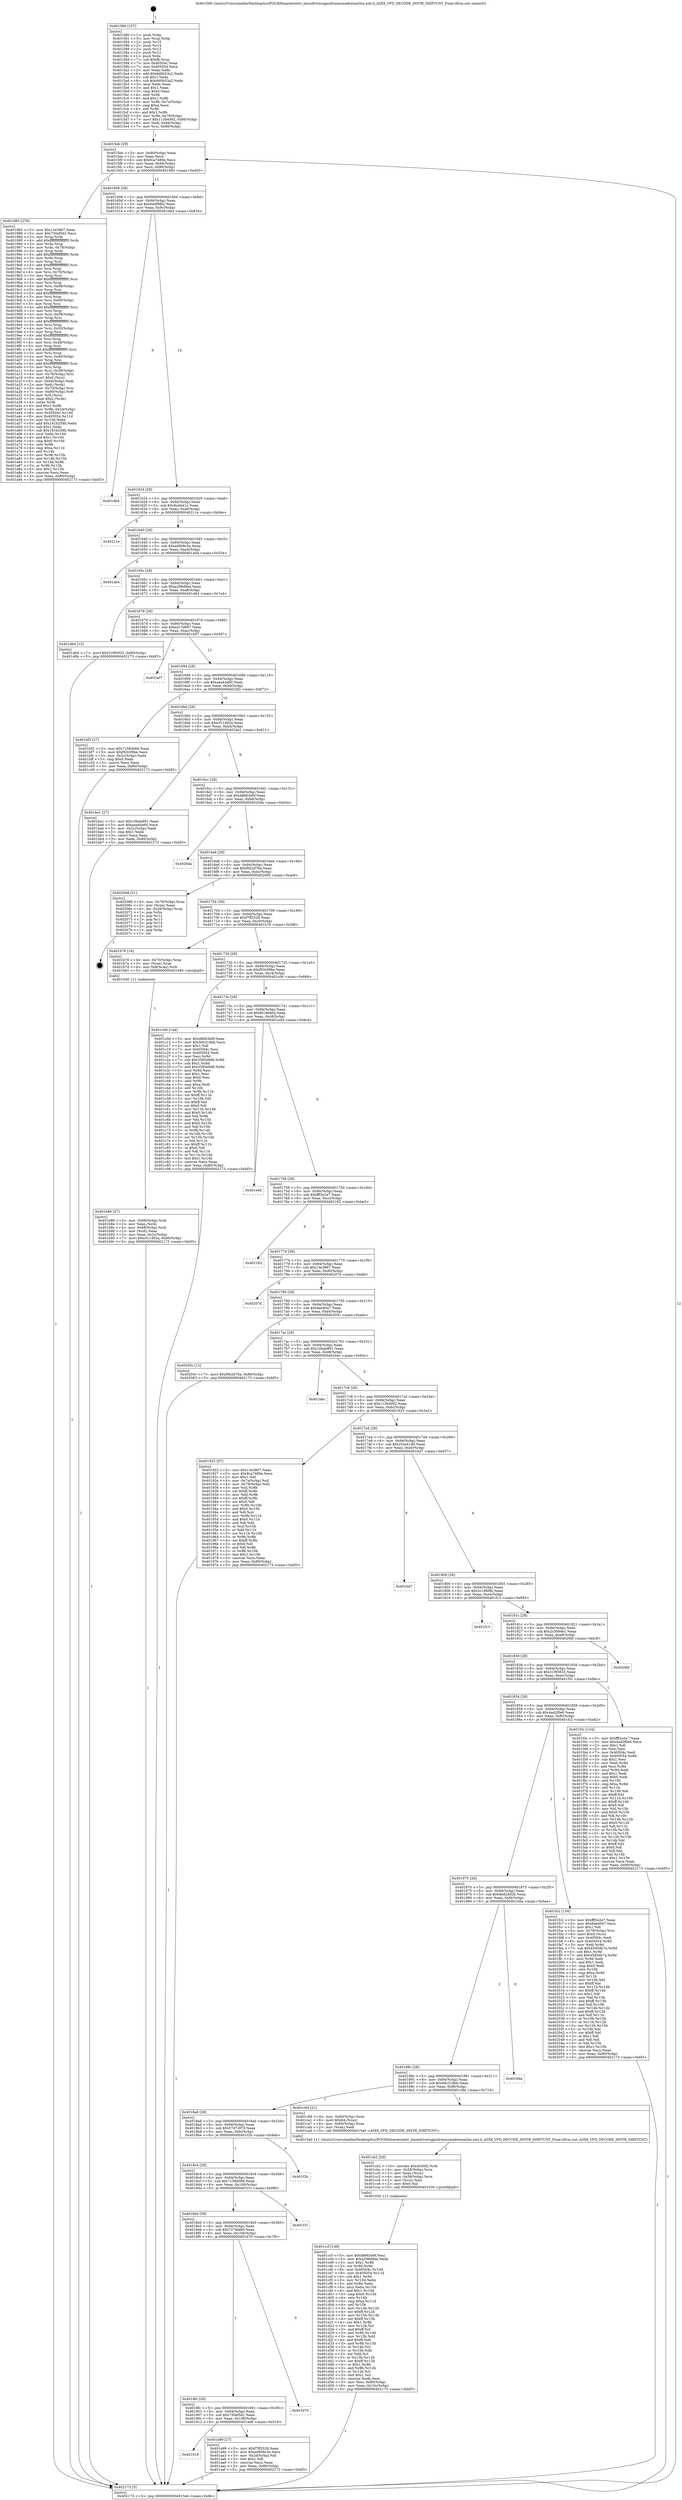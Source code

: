 digraph "0x401580" {
  label = "0x401580 (/mnt/c/Users/mathe/Desktop/tcc/POCII/binaries/extr_linuxdriversgpudrmmsmadrenoa3xx.xml.h_A3XX_VFD_DECODE_INSTR_SHIFTCNT_Final-ollvm.out::main(0))"
  labelloc = "t"
  node[shape=record]

  Entry [label="",width=0.3,height=0.3,shape=circle,fillcolor=black,style=filled]
  "0x4015eb" [label="{
     0x4015eb [29]\l
     | [instrs]\l
     &nbsp;&nbsp;0x4015eb \<+3\>: mov -0x80(%rbp),%eax\l
     &nbsp;&nbsp;0x4015ee \<+2\>: mov %eax,%ecx\l
     &nbsp;&nbsp;0x4015f0 \<+6\>: sub $0x8ca7489e,%ecx\l
     &nbsp;&nbsp;0x4015f6 \<+6\>: mov %eax,-0x94(%rbp)\l
     &nbsp;&nbsp;0x4015fc \<+6\>: mov %ecx,-0x98(%rbp)\l
     &nbsp;&nbsp;0x401602 \<+6\>: je 0000000000401983 \<main+0x403\>\l
  }"]
  "0x401983" [label="{
     0x401983 [278]\l
     | [instrs]\l
     &nbsp;&nbsp;0x401983 \<+5\>: mov $0x13e3867,%eax\l
     &nbsp;&nbsp;0x401988 \<+5\>: mov $0x730ef5d1,%ecx\l
     &nbsp;&nbsp;0x40198d \<+3\>: mov %rsp,%rdx\l
     &nbsp;&nbsp;0x401990 \<+4\>: add $0xfffffffffffffff0,%rdx\l
     &nbsp;&nbsp;0x401994 \<+3\>: mov %rdx,%rsp\l
     &nbsp;&nbsp;0x401997 \<+4\>: mov %rdx,-0x78(%rbp)\l
     &nbsp;&nbsp;0x40199b \<+3\>: mov %rsp,%rdx\l
     &nbsp;&nbsp;0x40199e \<+4\>: add $0xfffffffffffffff0,%rdx\l
     &nbsp;&nbsp;0x4019a2 \<+3\>: mov %rdx,%rsp\l
     &nbsp;&nbsp;0x4019a5 \<+3\>: mov %rsp,%rsi\l
     &nbsp;&nbsp;0x4019a8 \<+4\>: add $0xfffffffffffffff0,%rsi\l
     &nbsp;&nbsp;0x4019ac \<+3\>: mov %rsi,%rsp\l
     &nbsp;&nbsp;0x4019af \<+4\>: mov %rsi,-0x70(%rbp)\l
     &nbsp;&nbsp;0x4019b3 \<+3\>: mov %rsp,%rsi\l
     &nbsp;&nbsp;0x4019b6 \<+4\>: add $0xfffffffffffffff0,%rsi\l
     &nbsp;&nbsp;0x4019ba \<+3\>: mov %rsi,%rsp\l
     &nbsp;&nbsp;0x4019bd \<+4\>: mov %rsi,-0x68(%rbp)\l
     &nbsp;&nbsp;0x4019c1 \<+3\>: mov %rsp,%rsi\l
     &nbsp;&nbsp;0x4019c4 \<+4\>: add $0xfffffffffffffff0,%rsi\l
     &nbsp;&nbsp;0x4019c8 \<+3\>: mov %rsi,%rsp\l
     &nbsp;&nbsp;0x4019cb \<+4\>: mov %rsi,-0x60(%rbp)\l
     &nbsp;&nbsp;0x4019cf \<+3\>: mov %rsp,%rsi\l
     &nbsp;&nbsp;0x4019d2 \<+4\>: add $0xfffffffffffffff0,%rsi\l
     &nbsp;&nbsp;0x4019d6 \<+3\>: mov %rsi,%rsp\l
     &nbsp;&nbsp;0x4019d9 \<+4\>: mov %rsi,-0x58(%rbp)\l
     &nbsp;&nbsp;0x4019dd \<+3\>: mov %rsp,%rsi\l
     &nbsp;&nbsp;0x4019e0 \<+4\>: add $0xfffffffffffffff0,%rsi\l
     &nbsp;&nbsp;0x4019e4 \<+3\>: mov %rsi,%rsp\l
     &nbsp;&nbsp;0x4019e7 \<+4\>: mov %rsi,-0x50(%rbp)\l
     &nbsp;&nbsp;0x4019eb \<+3\>: mov %rsp,%rsi\l
     &nbsp;&nbsp;0x4019ee \<+4\>: add $0xfffffffffffffff0,%rsi\l
     &nbsp;&nbsp;0x4019f2 \<+3\>: mov %rsi,%rsp\l
     &nbsp;&nbsp;0x4019f5 \<+4\>: mov %rsi,-0x48(%rbp)\l
     &nbsp;&nbsp;0x4019f9 \<+3\>: mov %rsp,%rsi\l
     &nbsp;&nbsp;0x4019fc \<+4\>: add $0xfffffffffffffff0,%rsi\l
     &nbsp;&nbsp;0x401a00 \<+3\>: mov %rsi,%rsp\l
     &nbsp;&nbsp;0x401a03 \<+4\>: mov %rsi,-0x40(%rbp)\l
     &nbsp;&nbsp;0x401a07 \<+3\>: mov %rsp,%rsi\l
     &nbsp;&nbsp;0x401a0a \<+4\>: add $0xfffffffffffffff0,%rsi\l
     &nbsp;&nbsp;0x401a0e \<+3\>: mov %rsi,%rsp\l
     &nbsp;&nbsp;0x401a11 \<+4\>: mov %rsi,-0x38(%rbp)\l
     &nbsp;&nbsp;0x401a15 \<+4\>: mov -0x78(%rbp),%rsi\l
     &nbsp;&nbsp;0x401a19 \<+6\>: movl $0x0,(%rsi)\l
     &nbsp;&nbsp;0x401a1f \<+6\>: mov -0x84(%rbp),%edi\l
     &nbsp;&nbsp;0x401a25 \<+2\>: mov %edi,(%rdx)\l
     &nbsp;&nbsp;0x401a27 \<+4\>: mov -0x70(%rbp),%rsi\l
     &nbsp;&nbsp;0x401a2b \<+7\>: mov -0x90(%rbp),%r8\l
     &nbsp;&nbsp;0x401a32 \<+3\>: mov %r8,(%rsi)\l
     &nbsp;&nbsp;0x401a35 \<+3\>: cmpl $0x2,(%rdx)\l
     &nbsp;&nbsp;0x401a38 \<+4\>: setne %r9b\l
     &nbsp;&nbsp;0x401a3c \<+4\>: and $0x1,%r9b\l
     &nbsp;&nbsp;0x401a40 \<+4\>: mov %r9b,-0x2d(%rbp)\l
     &nbsp;&nbsp;0x401a44 \<+8\>: mov 0x40504c,%r10d\l
     &nbsp;&nbsp;0x401a4c \<+8\>: mov 0x405054,%r11d\l
     &nbsp;&nbsp;0x401a54 \<+3\>: mov %r10d,%ebx\l
     &nbsp;&nbsp;0x401a57 \<+6\>: add $0x181b258b,%ebx\l
     &nbsp;&nbsp;0x401a5d \<+3\>: sub $0x1,%ebx\l
     &nbsp;&nbsp;0x401a60 \<+6\>: sub $0x181b258b,%ebx\l
     &nbsp;&nbsp;0x401a66 \<+4\>: imul %ebx,%r10d\l
     &nbsp;&nbsp;0x401a6a \<+4\>: and $0x1,%r10d\l
     &nbsp;&nbsp;0x401a6e \<+4\>: cmp $0x0,%r10d\l
     &nbsp;&nbsp;0x401a72 \<+4\>: sete %r9b\l
     &nbsp;&nbsp;0x401a76 \<+4\>: cmp $0xa,%r11d\l
     &nbsp;&nbsp;0x401a7a \<+4\>: setl %r14b\l
     &nbsp;&nbsp;0x401a7e \<+3\>: mov %r9b,%r15b\l
     &nbsp;&nbsp;0x401a81 \<+3\>: and %r14b,%r15b\l
     &nbsp;&nbsp;0x401a84 \<+3\>: xor %r14b,%r9b\l
     &nbsp;&nbsp;0x401a87 \<+3\>: or %r9b,%r15b\l
     &nbsp;&nbsp;0x401a8a \<+4\>: test $0x1,%r15b\l
     &nbsp;&nbsp;0x401a8e \<+3\>: cmovne %ecx,%eax\l
     &nbsp;&nbsp;0x401a91 \<+3\>: mov %eax,-0x80(%rbp)\l
     &nbsp;&nbsp;0x401a94 \<+5\>: jmp 0000000000402173 \<main+0xbf3\>\l
  }"]
  "0x401608" [label="{
     0x401608 [28]\l
     | [instrs]\l
     &nbsp;&nbsp;0x401608 \<+5\>: jmp 000000000040160d \<main+0x8d\>\l
     &nbsp;&nbsp;0x40160d \<+6\>: mov -0x94(%rbp),%eax\l
     &nbsp;&nbsp;0x401613 \<+5\>: sub $0x94df9fb2,%eax\l
     &nbsp;&nbsp;0x401618 \<+6\>: mov %eax,-0x9c(%rbp)\l
     &nbsp;&nbsp;0x40161e \<+6\>: je 0000000000401db4 \<main+0x834\>\l
  }"]
  Exit [label="",width=0.3,height=0.3,shape=circle,fillcolor=black,style=filled,peripheries=2]
  "0x401db4" [label="{
     0x401db4\l
  }", style=dashed]
  "0x401624" [label="{
     0x401624 [28]\l
     | [instrs]\l
     &nbsp;&nbsp;0x401624 \<+5\>: jmp 0000000000401629 \<main+0xa9\>\l
     &nbsp;&nbsp;0x401629 \<+6\>: mov -0x94(%rbp),%eax\l
     &nbsp;&nbsp;0x40162f \<+5\>: sub $0x9cefa41c,%eax\l
     &nbsp;&nbsp;0x401634 \<+6\>: mov %eax,-0xa0(%rbp)\l
     &nbsp;&nbsp;0x40163a \<+6\>: je 000000000040211e \<main+0xb9e\>\l
  }"]
  "0x401ccf" [label="{
     0x401ccf [149]\l
     | [instrs]\l
     &nbsp;&nbsp;0x401ccf \<+5\>: mov $0xd8663e9f,%esi\l
     &nbsp;&nbsp;0x401cd4 \<+5\>: mov $0xa296d8ae,%edx\l
     &nbsp;&nbsp;0x401cd9 \<+3\>: mov $0x1,%r8b\l
     &nbsp;&nbsp;0x401cdc \<+3\>: xor %r9d,%r9d\l
     &nbsp;&nbsp;0x401cdf \<+8\>: mov 0x40504c,%r10d\l
     &nbsp;&nbsp;0x401ce7 \<+8\>: mov 0x405054,%r11d\l
     &nbsp;&nbsp;0x401cef \<+4\>: sub $0x1,%r9d\l
     &nbsp;&nbsp;0x401cf3 \<+3\>: mov %r10d,%ebx\l
     &nbsp;&nbsp;0x401cf6 \<+3\>: add %r9d,%ebx\l
     &nbsp;&nbsp;0x401cf9 \<+4\>: imul %ebx,%r10d\l
     &nbsp;&nbsp;0x401cfd \<+4\>: and $0x1,%r10d\l
     &nbsp;&nbsp;0x401d01 \<+4\>: cmp $0x0,%r10d\l
     &nbsp;&nbsp;0x401d05 \<+4\>: sete %r14b\l
     &nbsp;&nbsp;0x401d09 \<+4\>: cmp $0xa,%r11d\l
     &nbsp;&nbsp;0x401d0d \<+4\>: setl %r15b\l
     &nbsp;&nbsp;0x401d11 \<+3\>: mov %r14b,%r12b\l
     &nbsp;&nbsp;0x401d14 \<+4\>: xor $0xff,%r12b\l
     &nbsp;&nbsp;0x401d18 \<+3\>: mov %r15b,%r13b\l
     &nbsp;&nbsp;0x401d1b \<+4\>: xor $0xff,%r13b\l
     &nbsp;&nbsp;0x401d1f \<+4\>: xor $0x1,%r8b\l
     &nbsp;&nbsp;0x401d23 \<+3\>: mov %r12b,%cl\l
     &nbsp;&nbsp;0x401d26 \<+3\>: and $0xff,%cl\l
     &nbsp;&nbsp;0x401d29 \<+3\>: and %r8b,%r14b\l
     &nbsp;&nbsp;0x401d2c \<+3\>: mov %r13b,%dil\l
     &nbsp;&nbsp;0x401d2f \<+4\>: and $0xff,%dil\l
     &nbsp;&nbsp;0x401d33 \<+3\>: and %r8b,%r15b\l
     &nbsp;&nbsp;0x401d36 \<+3\>: or %r14b,%cl\l
     &nbsp;&nbsp;0x401d39 \<+3\>: or %r15b,%dil\l
     &nbsp;&nbsp;0x401d3c \<+3\>: xor %dil,%cl\l
     &nbsp;&nbsp;0x401d3f \<+3\>: or %r13b,%r12b\l
     &nbsp;&nbsp;0x401d42 \<+4\>: xor $0xff,%r12b\l
     &nbsp;&nbsp;0x401d46 \<+4\>: or $0x1,%r8b\l
     &nbsp;&nbsp;0x401d4a \<+3\>: and %r8b,%r12b\l
     &nbsp;&nbsp;0x401d4d \<+3\>: or %r12b,%cl\l
     &nbsp;&nbsp;0x401d50 \<+3\>: test $0x1,%cl\l
     &nbsp;&nbsp;0x401d53 \<+3\>: cmovne %edx,%esi\l
     &nbsp;&nbsp;0x401d56 \<+3\>: mov %esi,-0x80(%rbp)\l
     &nbsp;&nbsp;0x401d59 \<+6\>: mov %eax,-0x10c(%rbp)\l
     &nbsp;&nbsp;0x401d5f \<+5\>: jmp 0000000000402173 \<main+0xbf3\>\l
  }"]
  "0x40211e" [label="{
     0x40211e\l
  }", style=dashed]
  "0x401640" [label="{
     0x401640 [28]\l
     | [instrs]\l
     &nbsp;&nbsp;0x401640 \<+5\>: jmp 0000000000401645 \<main+0xc5\>\l
     &nbsp;&nbsp;0x401645 \<+6\>: mov -0x94(%rbp),%eax\l
     &nbsp;&nbsp;0x40164b \<+5\>: sub $0xa0608c3e,%eax\l
     &nbsp;&nbsp;0x401650 \<+6\>: mov %eax,-0xa4(%rbp)\l
     &nbsp;&nbsp;0x401656 \<+6\>: je 0000000000401ab4 \<main+0x534\>\l
  }"]
  "0x401cb2" [label="{
     0x401cb2 [29]\l
     | [instrs]\l
     &nbsp;&nbsp;0x401cb2 \<+10\>: movabs $0x4030f2,%rdi\l
     &nbsp;&nbsp;0x401cbc \<+4\>: mov -0x58(%rbp),%rcx\l
     &nbsp;&nbsp;0x401cc0 \<+2\>: mov %eax,(%rcx)\l
     &nbsp;&nbsp;0x401cc2 \<+4\>: mov -0x58(%rbp),%rcx\l
     &nbsp;&nbsp;0x401cc6 \<+2\>: mov (%rcx),%esi\l
     &nbsp;&nbsp;0x401cc8 \<+2\>: mov $0x0,%al\l
     &nbsp;&nbsp;0x401cca \<+5\>: call 0000000000401030 \<printf@plt\>\l
     | [calls]\l
     &nbsp;&nbsp;0x401030 \{1\} (unknown)\l
  }"]
  "0x401ab4" [label="{
     0x401ab4\l
  }", style=dashed]
  "0x40165c" [label="{
     0x40165c [28]\l
     | [instrs]\l
     &nbsp;&nbsp;0x40165c \<+5\>: jmp 0000000000401661 \<main+0xe1\>\l
     &nbsp;&nbsp;0x401661 \<+6\>: mov -0x94(%rbp),%eax\l
     &nbsp;&nbsp;0x401667 \<+5\>: sub $0xa296d8ae,%eax\l
     &nbsp;&nbsp;0x40166c \<+6\>: mov %eax,-0xa8(%rbp)\l
     &nbsp;&nbsp;0x401672 \<+6\>: je 0000000000401d64 \<main+0x7e4\>\l
  }"]
  "0x401b86" [label="{
     0x401b86 [27]\l
     | [instrs]\l
     &nbsp;&nbsp;0x401b86 \<+4\>: mov -0x68(%rbp),%rdi\l
     &nbsp;&nbsp;0x401b8a \<+2\>: mov %eax,(%rdi)\l
     &nbsp;&nbsp;0x401b8c \<+4\>: mov -0x68(%rbp),%rdi\l
     &nbsp;&nbsp;0x401b90 \<+2\>: mov (%rdi),%eax\l
     &nbsp;&nbsp;0x401b92 \<+3\>: mov %eax,-0x2c(%rbp)\l
     &nbsp;&nbsp;0x401b95 \<+7\>: movl $0xcf11492a,-0x80(%rbp)\l
     &nbsp;&nbsp;0x401b9c \<+5\>: jmp 0000000000402173 \<main+0xbf3\>\l
  }"]
  "0x401d64" [label="{
     0x401d64 [12]\l
     | [instrs]\l
     &nbsp;&nbsp;0x401d64 \<+7\>: movl $0x31f95925,-0x80(%rbp)\l
     &nbsp;&nbsp;0x401d6b \<+5\>: jmp 0000000000402173 \<main+0xbf3\>\l
  }"]
  "0x401678" [label="{
     0x401678 [28]\l
     | [instrs]\l
     &nbsp;&nbsp;0x401678 \<+5\>: jmp 000000000040167d \<main+0xfd\>\l
     &nbsp;&nbsp;0x40167d \<+6\>: mov -0x94(%rbp),%eax\l
     &nbsp;&nbsp;0x401683 \<+5\>: sub $0xa2c7d867,%eax\l
     &nbsp;&nbsp;0x401688 \<+6\>: mov %eax,-0xac(%rbp)\l
     &nbsp;&nbsp;0x40168e \<+6\>: je 0000000000401b07 \<main+0x587\>\l
  }"]
  "0x401918" [label="{
     0x401918\l
  }", style=dashed]
  "0x401b07" [label="{
     0x401b07\l
  }", style=dashed]
  "0x401694" [label="{
     0x401694 [28]\l
     | [instrs]\l
     &nbsp;&nbsp;0x401694 \<+5\>: jmp 0000000000401699 \<main+0x119\>\l
     &nbsp;&nbsp;0x401699 \<+6\>: mov -0x94(%rbp),%eax\l
     &nbsp;&nbsp;0x40169f \<+5\>: sub $0xaaa44a60,%eax\l
     &nbsp;&nbsp;0x4016a4 \<+6\>: mov %eax,-0xb0(%rbp)\l
     &nbsp;&nbsp;0x4016aa \<+6\>: je 0000000000401bf2 \<main+0x672\>\l
  }"]
  "0x401a99" [label="{
     0x401a99 [27]\l
     | [instrs]\l
     &nbsp;&nbsp;0x401a99 \<+5\>: mov $0xf7ff2528,%eax\l
     &nbsp;&nbsp;0x401a9e \<+5\>: mov $0xa0608c3e,%ecx\l
     &nbsp;&nbsp;0x401aa3 \<+3\>: mov -0x2d(%rbp),%dl\l
     &nbsp;&nbsp;0x401aa6 \<+3\>: test $0x1,%dl\l
     &nbsp;&nbsp;0x401aa9 \<+3\>: cmovne %ecx,%eax\l
     &nbsp;&nbsp;0x401aac \<+3\>: mov %eax,-0x80(%rbp)\l
     &nbsp;&nbsp;0x401aaf \<+5\>: jmp 0000000000402173 \<main+0xbf3\>\l
  }"]
  "0x401bf2" [label="{
     0x401bf2 [27]\l
     | [instrs]\l
     &nbsp;&nbsp;0x401bf2 \<+5\>: mov $0x71584066,%eax\l
     &nbsp;&nbsp;0x401bf7 \<+5\>: mov $0xf93c09be,%ecx\l
     &nbsp;&nbsp;0x401bfc \<+3\>: mov -0x2c(%rbp),%edx\l
     &nbsp;&nbsp;0x401bff \<+3\>: cmp $0x0,%edx\l
     &nbsp;&nbsp;0x401c02 \<+3\>: cmove %ecx,%eax\l
     &nbsp;&nbsp;0x401c05 \<+3\>: mov %eax,-0x80(%rbp)\l
     &nbsp;&nbsp;0x401c08 \<+5\>: jmp 0000000000402173 \<main+0xbf3\>\l
  }"]
  "0x4016b0" [label="{
     0x4016b0 [28]\l
     | [instrs]\l
     &nbsp;&nbsp;0x4016b0 \<+5\>: jmp 00000000004016b5 \<main+0x135\>\l
     &nbsp;&nbsp;0x4016b5 \<+6\>: mov -0x94(%rbp),%eax\l
     &nbsp;&nbsp;0x4016bb \<+5\>: sub $0xcf11492a,%eax\l
     &nbsp;&nbsp;0x4016c0 \<+6\>: mov %eax,-0xb4(%rbp)\l
     &nbsp;&nbsp;0x4016c6 \<+6\>: je 0000000000401ba1 \<main+0x621\>\l
  }"]
  "0x4018fc" [label="{
     0x4018fc [28]\l
     | [instrs]\l
     &nbsp;&nbsp;0x4018fc \<+5\>: jmp 0000000000401901 \<main+0x381\>\l
     &nbsp;&nbsp;0x401901 \<+6\>: mov -0x94(%rbp),%eax\l
     &nbsp;&nbsp;0x401907 \<+5\>: sub $0x730ef5d1,%eax\l
     &nbsp;&nbsp;0x40190c \<+6\>: mov %eax,-0x108(%rbp)\l
     &nbsp;&nbsp;0x401912 \<+6\>: je 0000000000401a99 \<main+0x519\>\l
  }"]
  "0x401ba1" [label="{
     0x401ba1 [27]\l
     | [instrs]\l
     &nbsp;&nbsp;0x401ba1 \<+5\>: mov $0x10bab891,%eax\l
     &nbsp;&nbsp;0x401ba6 \<+5\>: mov $0xaaa44a60,%ecx\l
     &nbsp;&nbsp;0x401bab \<+3\>: mov -0x2c(%rbp),%edx\l
     &nbsp;&nbsp;0x401bae \<+3\>: cmp $0x1,%edx\l
     &nbsp;&nbsp;0x401bb1 \<+3\>: cmovl %ecx,%eax\l
     &nbsp;&nbsp;0x401bb4 \<+3\>: mov %eax,-0x80(%rbp)\l
     &nbsp;&nbsp;0x401bb7 \<+5\>: jmp 0000000000402173 \<main+0xbf3\>\l
  }"]
  "0x4016cc" [label="{
     0x4016cc [28]\l
     | [instrs]\l
     &nbsp;&nbsp;0x4016cc \<+5\>: jmp 00000000004016d1 \<main+0x151\>\l
     &nbsp;&nbsp;0x4016d1 \<+6\>: mov -0x94(%rbp),%eax\l
     &nbsp;&nbsp;0x4016d7 \<+5\>: sub $0xd8663e9f,%eax\l
     &nbsp;&nbsp;0x4016dc \<+6\>: mov %eax,-0xb8(%rbp)\l
     &nbsp;&nbsp;0x4016e2 \<+6\>: je 00000000004020da \<main+0xb5a\>\l
  }"]
  "0x401d70" [label="{
     0x401d70\l
  }", style=dashed]
  "0x4020da" [label="{
     0x4020da\l
  }", style=dashed]
  "0x4016e8" [label="{
     0x4016e8 [28]\l
     | [instrs]\l
     &nbsp;&nbsp;0x4016e8 \<+5\>: jmp 00000000004016ed \<main+0x16d\>\l
     &nbsp;&nbsp;0x4016ed \<+6\>: mov -0x94(%rbp),%eax\l
     &nbsp;&nbsp;0x4016f3 \<+5\>: sub $0xf0b2d76a,%eax\l
     &nbsp;&nbsp;0x4016f8 \<+6\>: mov %eax,-0xbc(%rbp)\l
     &nbsp;&nbsp;0x4016fe \<+6\>: je 0000000000402068 \<main+0xae8\>\l
  }"]
  "0x4018e0" [label="{
     0x4018e0 [28]\l
     | [instrs]\l
     &nbsp;&nbsp;0x4018e0 \<+5\>: jmp 00000000004018e5 \<main+0x365\>\l
     &nbsp;&nbsp;0x4018e5 \<+6\>: mov -0x94(%rbp),%eax\l
     &nbsp;&nbsp;0x4018eb \<+5\>: sub $0x7274fa60,%eax\l
     &nbsp;&nbsp;0x4018f0 \<+6\>: mov %eax,-0x104(%rbp)\l
     &nbsp;&nbsp;0x4018f6 \<+6\>: je 0000000000401d70 \<main+0x7f0\>\l
  }"]
  "0x402068" [label="{
     0x402068 [21]\l
     | [instrs]\l
     &nbsp;&nbsp;0x402068 \<+4\>: mov -0x78(%rbp),%rax\l
     &nbsp;&nbsp;0x40206c \<+2\>: mov (%rax),%eax\l
     &nbsp;&nbsp;0x40206e \<+4\>: lea -0x28(%rbp),%rsp\l
     &nbsp;&nbsp;0x402072 \<+1\>: pop %rbx\l
     &nbsp;&nbsp;0x402073 \<+2\>: pop %r12\l
     &nbsp;&nbsp;0x402075 \<+2\>: pop %r13\l
     &nbsp;&nbsp;0x402077 \<+2\>: pop %r14\l
     &nbsp;&nbsp;0x402079 \<+2\>: pop %r15\l
     &nbsp;&nbsp;0x40207b \<+1\>: pop %rbp\l
     &nbsp;&nbsp;0x40207c \<+1\>: ret\l
  }"]
  "0x401704" [label="{
     0x401704 [28]\l
     | [instrs]\l
     &nbsp;&nbsp;0x401704 \<+5\>: jmp 0000000000401709 \<main+0x189\>\l
     &nbsp;&nbsp;0x401709 \<+6\>: mov -0x94(%rbp),%eax\l
     &nbsp;&nbsp;0x40170f \<+5\>: sub $0xf7ff2528,%eax\l
     &nbsp;&nbsp;0x401714 \<+6\>: mov %eax,-0xc0(%rbp)\l
     &nbsp;&nbsp;0x40171a \<+6\>: je 0000000000401b76 \<main+0x5f6\>\l
  }"]
  "0x401f1f" [label="{
     0x401f1f\l
  }", style=dashed]
  "0x401b76" [label="{
     0x401b76 [16]\l
     | [instrs]\l
     &nbsp;&nbsp;0x401b76 \<+4\>: mov -0x70(%rbp),%rax\l
     &nbsp;&nbsp;0x401b7a \<+3\>: mov (%rax),%rax\l
     &nbsp;&nbsp;0x401b7d \<+4\>: mov 0x8(%rax),%rdi\l
     &nbsp;&nbsp;0x401b81 \<+5\>: call 0000000000401040 \<atoi@plt\>\l
     | [calls]\l
     &nbsp;&nbsp;0x401040 \{1\} (unknown)\l
  }"]
  "0x401720" [label="{
     0x401720 [28]\l
     | [instrs]\l
     &nbsp;&nbsp;0x401720 \<+5\>: jmp 0000000000401725 \<main+0x1a5\>\l
     &nbsp;&nbsp;0x401725 \<+6\>: mov -0x94(%rbp),%eax\l
     &nbsp;&nbsp;0x40172b \<+5\>: sub $0xf93c09be,%eax\l
     &nbsp;&nbsp;0x401730 \<+6\>: mov %eax,-0xc4(%rbp)\l
     &nbsp;&nbsp;0x401736 \<+6\>: je 0000000000401c0d \<main+0x68d\>\l
  }"]
  "0x4018c4" [label="{
     0x4018c4 [28]\l
     | [instrs]\l
     &nbsp;&nbsp;0x4018c4 \<+5\>: jmp 00000000004018c9 \<main+0x349\>\l
     &nbsp;&nbsp;0x4018c9 \<+6\>: mov -0x94(%rbp),%eax\l
     &nbsp;&nbsp;0x4018cf \<+5\>: sub $0x71584066,%eax\l
     &nbsp;&nbsp;0x4018d4 \<+6\>: mov %eax,-0x100(%rbp)\l
     &nbsp;&nbsp;0x4018da \<+6\>: je 0000000000401f1f \<main+0x99f\>\l
  }"]
  "0x401c0d" [label="{
     0x401c0d [144]\l
     | [instrs]\l
     &nbsp;&nbsp;0x401c0d \<+5\>: mov $0xd8663e9f,%eax\l
     &nbsp;&nbsp;0x401c12 \<+5\>: mov $0x56c318bb,%ecx\l
     &nbsp;&nbsp;0x401c17 \<+2\>: mov $0x1,%dl\l
     &nbsp;&nbsp;0x401c19 \<+7\>: mov 0x40504c,%esi\l
     &nbsp;&nbsp;0x401c20 \<+7\>: mov 0x405054,%edi\l
     &nbsp;&nbsp;0x401c27 \<+3\>: mov %esi,%r8d\l
     &nbsp;&nbsp;0x401c2a \<+7\>: sub $0x3585e9d6,%r8d\l
     &nbsp;&nbsp;0x401c31 \<+4\>: sub $0x1,%r8d\l
     &nbsp;&nbsp;0x401c35 \<+7\>: add $0x3585e9d6,%r8d\l
     &nbsp;&nbsp;0x401c3c \<+4\>: imul %r8d,%esi\l
     &nbsp;&nbsp;0x401c40 \<+3\>: and $0x1,%esi\l
     &nbsp;&nbsp;0x401c43 \<+3\>: cmp $0x0,%esi\l
     &nbsp;&nbsp;0x401c46 \<+4\>: sete %r9b\l
     &nbsp;&nbsp;0x401c4a \<+3\>: cmp $0xa,%edi\l
     &nbsp;&nbsp;0x401c4d \<+4\>: setl %r10b\l
     &nbsp;&nbsp;0x401c51 \<+3\>: mov %r9b,%r11b\l
     &nbsp;&nbsp;0x401c54 \<+4\>: xor $0xff,%r11b\l
     &nbsp;&nbsp;0x401c58 \<+3\>: mov %r10b,%bl\l
     &nbsp;&nbsp;0x401c5b \<+3\>: xor $0xff,%bl\l
     &nbsp;&nbsp;0x401c5e \<+3\>: xor $0x0,%dl\l
     &nbsp;&nbsp;0x401c61 \<+3\>: mov %r11b,%r14b\l
     &nbsp;&nbsp;0x401c64 \<+4\>: and $0x0,%r14b\l
     &nbsp;&nbsp;0x401c68 \<+3\>: and %dl,%r9b\l
     &nbsp;&nbsp;0x401c6b \<+3\>: mov %bl,%r15b\l
     &nbsp;&nbsp;0x401c6e \<+4\>: and $0x0,%r15b\l
     &nbsp;&nbsp;0x401c72 \<+3\>: and %dl,%r10b\l
     &nbsp;&nbsp;0x401c75 \<+3\>: or %r9b,%r14b\l
     &nbsp;&nbsp;0x401c78 \<+3\>: or %r10b,%r15b\l
     &nbsp;&nbsp;0x401c7b \<+3\>: xor %r15b,%r14b\l
     &nbsp;&nbsp;0x401c7e \<+3\>: or %bl,%r11b\l
     &nbsp;&nbsp;0x401c81 \<+4\>: xor $0xff,%r11b\l
     &nbsp;&nbsp;0x401c85 \<+3\>: or $0x0,%dl\l
     &nbsp;&nbsp;0x401c88 \<+3\>: and %dl,%r11b\l
     &nbsp;&nbsp;0x401c8b \<+3\>: or %r11b,%r14b\l
     &nbsp;&nbsp;0x401c8e \<+4\>: test $0x1,%r14b\l
     &nbsp;&nbsp;0x401c92 \<+3\>: cmovne %ecx,%eax\l
     &nbsp;&nbsp;0x401c95 \<+3\>: mov %eax,-0x80(%rbp)\l
     &nbsp;&nbsp;0x401c98 \<+5\>: jmp 0000000000402173 \<main+0xbf3\>\l
  }"]
  "0x40173c" [label="{
     0x40173c [28]\l
     | [instrs]\l
     &nbsp;&nbsp;0x40173c \<+5\>: jmp 0000000000401741 \<main+0x1c1\>\l
     &nbsp;&nbsp;0x401741 \<+6\>: mov -0x94(%rbp),%eax\l
     &nbsp;&nbsp;0x401747 \<+5\>: sub $0xfb19ebb4,%eax\l
     &nbsp;&nbsp;0x40174c \<+6\>: mov %eax,-0xc8(%rbp)\l
     &nbsp;&nbsp;0x401752 \<+6\>: je 0000000000401e44 \<main+0x8c4\>\l
  }"]
  "0x401f2b" [label="{
     0x401f2b\l
  }", style=dashed]
  "0x401e44" [label="{
     0x401e44\l
  }", style=dashed]
  "0x401758" [label="{
     0x401758 [28]\l
     | [instrs]\l
     &nbsp;&nbsp;0x401758 \<+5\>: jmp 000000000040175d \<main+0x1dd\>\l
     &nbsp;&nbsp;0x40175d \<+6\>: mov -0x94(%rbp),%eax\l
     &nbsp;&nbsp;0x401763 \<+5\>: sub $0xfff2e2e7,%eax\l
     &nbsp;&nbsp;0x401768 \<+6\>: mov %eax,-0xcc(%rbp)\l
     &nbsp;&nbsp;0x40176e \<+6\>: je 0000000000402162 \<main+0xbe2\>\l
  }"]
  "0x4018a8" [label="{
     0x4018a8 [28]\l
     | [instrs]\l
     &nbsp;&nbsp;0x4018a8 \<+5\>: jmp 00000000004018ad \<main+0x32d\>\l
     &nbsp;&nbsp;0x4018ad \<+6\>: mov -0x94(%rbp),%eax\l
     &nbsp;&nbsp;0x4018b3 \<+5\>: sub $0x57d7c970,%eax\l
     &nbsp;&nbsp;0x4018b8 \<+6\>: mov %eax,-0xfc(%rbp)\l
     &nbsp;&nbsp;0x4018be \<+6\>: je 0000000000401f2b \<main+0x9ab\>\l
  }"]
  "0x402162" [label="{
     0x402162\l
  }", style=dashed]
  "0x401774" [label="{
     0x401774 [28]\l
     | [instrs]\l
     &nbsp;&nbsp;0x401774 \<+5\>: jmp 0000000000401779 \<main+0x1f9\>\l
     &nbsp;&nbsp;0x401779 \<+6\>: mov -0x94(%rbp),%eax\l
     &nbsp;&nbsp;0x40177f \<+5\>: sub $0x13e3867,%eax\l
     &nbsp;&nbsp;0x401784 \<+6\>: mov %eax,-0xd0(%rbp)\l
     &nbsp;&nbsp;0x40178a \<+6\>: je 000000000040207d \<main+0xafd\>\l
  }"]
  "0x401c9d" [label="{
     0x401c9d [21]\l
     | [instrs]\l
     &nbsp;&nbsp;0x401c9d \<+4\>: mov -0x60(%rbp),%rax\l
     &nbsp;&nbsp;0x401ca1 \<+6\>: movl $0x64,(%rax)\l
     &nbsp;&nbsp;0x401ca7 \<+4\>: mov -0x60(%rbp),%rax\l
     &nbsp;&nbsp;0x401cab \<+2\>: mov (%rax),%edi\l
     &nbsp;&nbsp;0x401cad \<+5\>: call 00000000004013a0 \<A3XX_VFD_DECODE_INSTR_SHIFTCNT\>\l
     | [calls]\l
     &nbsp;&nbsp;0x4013a0 \{1\} (/mnt/c/Users/mathe/Desktop/tcc/POCII/binaries/extr_linuxdriversgpudrmmsmadrenoa3xx.xml.h_A3XX_VFD_DECODE_INSTR_SHIFTCNT_Final-ollvm.out::A3XX_VFD_DECODE_INSTR_SHIFTCNT)\l
  }"]
  "0x40207d" [label="{
     0x40207d\l
  }", style=dashed]
  "0x401790" [label="{
     0x401790 [28]\l
     | [instrs]\l
     &nbsp;&nbsp;0x401790 \<+5\>: jmp 0000000000401795 \<main+0x215\>\l
     &nbsp;&nbsp;0x401795 \<+6\>: mov -0x94(%rbp),%eax\l
     &nbsp;&nbsp;0x40179b \<+5\>: sub $0x9ae4047,%eax\l
     &nbsp;&nbsp;0x4017a0 \<+6\>: mov %eax,-0xd4(%rbp)\l
     &nbsp;&nbsp;0x4017a6 \<+6\>: je 000000000040205c \<main+0xadc\>\l
  }"]
  "0x40188c" [label="{
     0x40188c [28]\l
     | [instrs]\l
     &nbsp;&nbsp;0x40188c \<+5\>: jmp 0000000000401891 \<main+0x311\>\l
     &nbsp;&nbsp;0x401891 \<+6\>: mov -0x94(%rbp),%eax\l
     &nbsp;&nbsp;0x401897 \<+5\>: sub $0x56c318bb,%eax\l
     &nbsp;&nbsp;0x40189c \<+6\>: mov %eax,-0xf8(%rbp)\l
     &nbsp;&nbsp;0x4018a2 \<+6\>: je 0000000000401c9d \<main+0x71d\>\l
  }"]
  "0x40205c" [label="{
     0x40205c [12]\l
     | [instrs]\l
     &nbsp;&nbsp;0x40205c \<+7\>: movl $0xf0b2d76a,-0x80(%rbp)\l
     &nbsp;&nbsp;0x402063 \<+5\>: jmp 0000000000402173 \<main+0xbf3\>\l
  }"]
  "0x4017ac" [label="{
     0x4017ac [28]\l
     | [instrs]\l
     &nbsp;&nbsp;0x4017ac \<+5\>: jmp 00000000004017b1 \<main+0x231\>\l
     &nbsp;&nbsp;0x4017b1 \<+6\>: mov -0x94(%rbp),%eax\l
     &nbsp;&nbsp;0x4017b7 \<+5\>: sub $0x10bab891,%eax\l
     &nbsp;&nbsp;0x4017bc \<+6\>: mov %eax,-0xd8(%rbp)\l
     &nbsp;&nbsp;0x4017c2 \<+6\>: je 0000000000401bbc \<main+0x63c\>\l
  }"]
  "0x401b6a" [label="{
     0x401b6a\l
  }", style=dashed]
  "0x401bbc" [label="{
     0x401bbc\l
  }", style=dashed]
  "0x4017c8" [label="{
     0x4017c8 [28]\l
     | [instrs]\l
     &nbsp;&nbsp;0x4017c8 \<+5\>: jmp 00000000004017cd \<main+0x24d\>\l
     &nbsp;&nbsp;0x4017cd \<+6\>: mov -0x94(%rbp),%eax\l
     &nbsp;&nbsp;0x4017d3 \<+5\>: sub $0x113b4092,%eax\l
     &nbsp;&nbsp;0x4017d8 \<+6\>: mov %eax,-0xdc(%rbp)\l
     &nbsp;&nbsp;0x4017de \<+6\>: je 0000000000401922 \<main+0x3a2\>\l
  }"]
  "0x401870" [label="{
     0x401870 [28]\l
     | [instrs]\l
     &nbsp;&nbsp;0x401870 \<+5\>: jmp 0000000000401875 \<main+0x2f5\>\l
     &nbsp;&nbsp;0x401875 \<+6\>: mov -0x94(%rbp),%eax\l
     &nbsp;&nbsp;0x40187b \<+5\>: sub $0x4bd2dd2b,%eax\l
     &nbsp;&nbsp;0x401880 \<+6\>: mov %eax,-0xf4(%rbp)\l
     &nbsp;&nbsp;0x401886 \<+6\>: je 0000000000401b6a \<main+0x5ea\>\l
  }"]
  "0x401922" [label="{
     0x401922 [97]\l
     | [instrs]\l
     &nbsp;&nbsp;0x401922 \<+5\>: mov $0x13e3867,%eax\l
     &nbsp;&nbsp;0x401927 \<+5\>: mov $0x8ca7489e,%ecx\l
     &nbsp;&nbsp;0x40192c \<+2\>: mov $0x1,%dl\l
     &nbsp;&nbsp;0x40192e \<+4\>: mov -0x7a(%rbp),%sil\l
     &nbsp;&nbsp;0x401932 \<+4\>: mov -0x79(%rbp),%dil\l
     &nbsp;&nbsp;0x401936 \<+3\>: mov %sil,%r8b\l
     &nbsp;&nbsp;0x401939 \<+4\>: xor $0xff,%r8b\l
     &nbsp;&nbsp;0x40193d \<+3\>: mov %dil,%r9b\l
     &nbsp;&nbsp;0x401940 \<+4\>: xor $0xff,%r9b\l
     &nbsp;&nbsp;0x401944 \<+3\>: xor $0x0,%dl\l
     &nbsp;&nbsp;0x401947 \<+3\>: mov %r8b,%r10b\l
     &nbsp;&nbsp;0x40194a \<+4\>: and $0x0,%r10b\l
     &nbsp;&nbsp;0x40194e \<+3\>: and %dl,%sil\l
     &nbsp;&nbsp;0x401951 \<+3\>: mov %r9b,%r11b\l
     &nbsp;&nbsp;0x401954 \<+4\>: and $0x0,%r11b\l
     &nbsp;&nbsp;0x401958 \<+3\>: and %dl,%dil\l
     &nbsp;&nbsp;0x40195b \<+3\>: or %sil,%r10b\l
     &nbsp;&nbsp;0x40195e \<+3\>: or %dil,%r11b\l
     &nbsp;&nbsp;0x401961 \<+3\>: xor %r11b,%r10b\l
     &nbsp;&nbsp;0x401964 \<+3\>: or %r9b,%r8b\l
     &nbsp;&nbsp;0x401967 \<+4\>: xor $0xff,%r8b\l
     &nbsp;&nbsp;0x40196b \<+3\>: or $0x0,%dl\l
     &nbsp;&nbsp;0x40196e \<+3\>: and %dl,%r8b\l
     &nbsp;&nbsp;0x401971 \<+3\>: or %r8b,%r10b\l
     &nbsp;&nbsp;0x401974 \<+4\>: test $0x1,%r10b\l
     &nbsp;&nbsp;0x401978 \<+3\>: cmovne %ecx,%eax\l
     &nbsp;&nbsp;0x40197b \<+3\>: mov %eax,-0x80(%rbp)\l
     &nbsp;&nbsp;0x40197e \<+5\>: jmp 0000000000402173 \<main+0xbf3\>\l
  }"]
  "0x4017e4" [label="{
     0x4017e4 [28]\l
     | [instrs]\l
     &nbsp;&nbsp;0x4017e4 \<+5\>: jmp 00000000004017e9 \<main+0x269\>\l
     &nbsp;&nbsp;0x4017e9 \<+6\>: mov -0x94(%rbp),%eax\l
     &nbsp;&nbsp;0x4017ef \<+5\>: sub $0x25ce41d0,%eax\l
     &nbsp;&nbsp;0x4017f4 \<+6\>: mov %eax,-0xe0(%rbp)\l
     &nbsp;&nbsp;0x4017fa \<+6\>: je 0000000000401bd7 \<main+0x657\>\l
  }"]
  "0x402173" [label="{
     0x402173 [5]\l
     | [instrs]\l
     &nbsp;&nbsp;0x402173 \<+5\>: jmp 00000000004015eb \<main+0x6b\>\l
  }"]
  "0x401580" [label="{
     0x401580 [107]\l
     | [instrs]\l
     &nbsp;&nbsp;0x401580 \<+1\>: push %rbp\l
     &nbsp;&nbsp;0x401581 \<+3\>: mov %rsp,%rbp\l
     &nbsp;&nbsp;0x401584 \<+2\>: push %r15\l
     &nbsp;&nbsp;0x401586 \<+2\>: push %r14\l
     &nbsp;&nbsp;0x401588 \<+2\>: push %r13\l
     &nbsp;&nbsp;0x40158a \<+2\>: push %r12\l
     &nbsp;&nbsp;0x40158c \<+1\>: push %rbx\l
     &nbsp;&nbsp;0x40158d \<+7\>: sub $0xf8,%rsp\l
     &nbsp;&nbsp;0x401594 \<+7\>: mov 0x40504c,%eax\l
     &nbsp;&nbsp;0x40159b \<+7\>: mov 0x405054,%ecx\l
     &nbsp;&nbsp;0x4015a2 \<+2\>: mov %eax,%edx\l
     &nbsp;&nbsp;0x4015a4 \<+6\>: add $0x6d0b53a2,%edx\l
     &nbsp;&nbsp;0x4015aa \<+3\>: sub $0x1,%edx\l
     &nbsp;&nbsp;0x4015ad \<+6\>: sub $0x6d0b53a2,%edx\l
     &nbsp;&nbsp;0x4015b3 \<+3\>: imul %edx,%eax\l
     &nbsp;&nbsp;0x4015b6 \<+3\>: and $0x1,%eax\l
     &nbsp;&nbsp;0x4015b9 \<+3\>: cmp $0x0,%eax\l
     &nbsp;&nbsp;0x4015bc \<+4\>: sete %r8b\l
     &nbsp;&nbsp;0x4015c0 \<+4\>: and $0x1,%r8b\l
     &nbsp;&nbsp;0x4015c4 \<+4\>: mov %r8b,-0x7a(%rbp)\l
     &nbsp;&nbsp;0x4015c8 \<+3\>: cmp $0xa,%ecx\l
     &nbsp;&nbsp;0x4015cb \<+4\>: setl %r8b\l
     &nbsp;&nbsp;0x4015cf \<+4\>: and $0x1,%r8b\l
     &nbsp;&nbsp;0x4015d3 \<+4\>: mov %r8b,-0x79(%rbp)\l
     &nbsp;&nbsp;0x4015d7 \<+7\>: movl $0x113b4092,-0x80(%rbp)\l
     &nbsp;&nbsp;0x4015de \<+6\>: mov %edi,-0x84(%rbp)\l
     &nbsp;&nbsp;0x4015e4 \<+7\>: mov %rsi,-0x90(%rbp)\l
  }"]
  "0x401fc2" [label="{
     0x401fc2 [154]\l
     | [instrs]\l
     &nbsp;&nbsp;0x401fc2 \<+5\>: mov $0xfff2e2e7,%eax\l
     &nbsp;&nbsp;0x401fc7 \<+5\>: mov $0x9ae4047,%ecx\l
     &nbsp;&nbsp;0x401fcc \<+2\>: mov $0x1,%dl\l
     &nbsp;&nbsp;0x401fce \<+4\>: mov -0x78(%rbp),%rsi\l
     &nbsp;&nbsp;0x401fd2 \<+6\>: movl $0x0,(%rsi)\l
     &nbsp;&nbsp;0x401fd8 \<+7\>: mov 0x40504c,%edi\l
     &nbsp;&nbsp;0x401fdf \<+8\>: mov 0x405054,%r8d\l
     &nbsp;&nbsp;0x401fe7 \<+3\>: mov %edi,%r9d\l
     &nbsp;&nbsp;0x401fea \<+7\>: sub $0x45d5db7a,%r9d\l
     &nbsp;&nbsp;0x401ff1 \<+4\>: sub $0x1,%r9d\l
     &nbsp;&nbsp;0x401ff5 \<+7\>: add $0x45d5db7a,%r9d\l
     &nbsp;&nbsp;0x401ffc \<+4\>: imul %r9d,%edi\l
     &nbsp;&nbsp;0x402000 \<+3\>: and $0x1,%edi\l
     &nbsp;&nbsp;0x402003 \<+3\>: cmp $0x0,%edi\l
     &nbsp;&nbsp;0x402006 \<+4\>: sete %r10b\l
     &nbsp;&nbsp;0x40200a \<+4\>: cmp $0xa,%r8d\l
     &nbsp;&nbsp;0x40200e \<+4\>: setl %r11b\l
     &nbsp;&nbsp;0x402012 \<+3\>: mov %r10b,%bl\l
     &nbsp;&nbsp;0x402015 \<+3\>: xor $0xff,%bl\l
     &nbsp;&nbsp;0x402018 \<+3\>: mov %r11b,%r14b\l
     &nbsp;&nbsp;0x40201b \<+4\>: xor $0xff,%r14b\l
     &nbsp;&nbsp;0x40201f \<+3\>: xor $0x1,%dl\l
     &nbsp;&nbsp;0x402022 \<+3\>: mov %bl,%r15b\l
     &nbsp;&nbsp;0x402025 \<+4\>: and $0xff,%r15b\l
     &nbsp;&nbsp;0x402029 \<+3\>: and %dl,%r10b\l
     &nbsp;&nbsp;0x40202c \<+3\>: mov %r14b,%r12b\l
     &nbsp;&nbsp;0x40202f \<+4\>: and $0xff,%r12b\l
     &nbsp;&nbsp;0x402033 \<+3\>: and %dl,%r11b\l
     &nbsp;&nbsp;0x402036 \<+3\>: or %r10b,%r15b\l
     &nbsp;&nbsp;0x402039 \<+3\>: or %r11b,%r12b\l
     &nbsp;&nbsp;0x40203c \<+3\>: xor %r12b,%r15b\l
     &nbsp;&nbsp;0x40203f \<+3\>: or %r14b,%bl\l
     &nbsp;&nbsp;0x402042 \<+3\>: xor $0xff,%bl\l
     &nbsp;&nbsp;0x402045 \<+3\>: or $0x1,%dl\l
     &nbsp;&nbsp;0x402048 \<+2\>: and %dl,%bl\l
     &nbsp;&nbsp;0x40204a \<+3\>: or %bl,%r15b\l
     &nbsp;&nbsp;0x40204d \<+4\>: test $0x1,%r15b\l
     &nbsp;&nbsp;0x402051 \<+3\>: cmovne %ecx,%eax\l
     &nbsp;&nbsp;0x402054 \<+3\>: mov %eax,-0x80(%rbp)\l
     &nbsp;&nbsp;0x402057 \<+5\>: jmp 0000000000402173 \<main+0xbf3\>\l
  }"]
  "0x401854" [label="{
     0x401854 [28]\l
     | [instrs]\l
     &nbsp;&nbsp;0x401854 \<+5\>: jmp 0000000000401859 \<main+0x2d9\>\l
     &nbsp;&nbsp;0x401859 \<+6\>: mov -0x94(%rbp),%eax\l
     &nbsp;&nbsp;0x40185f \<+5\>: sub $0x4a42f0e0,%eax\l
     &nbsp;&nbsp;0x401864 \<+6\>: mov %eax,-0xf0(%rbp)\l
     &nbsp;&nbsp;0x40186a \<+6\>: je 0000000000401fc2 \<main+0xa42\>\l
  }"]
  "0x401bd7" [label="{
     0x401bd7\l
  }", style=dashed]
  "0x401800" [label="{
     0x401800 [28]\l
     | [instrs]\l
     &nbsp;&nbsp;0x401800 \<+5\>: jmp 0000000000401805 \<main+0x285\>\l
     &nbsp;&nbsp;0x401805 \<+6\>: mov -0x94(%rbp),%eax\l
     &nbsp;&nbsp;0x40180b \<+5\>: sub $0x2c19fd9b,%eax\l
     &nbsp;&nbsp;0x401810 \<+6\>: mov %eax,-0xe4(%rbp)\l
     &nbsp;&nbsp;0x401816 \<+6\>: je 0000000000401f13 \<main+0x993\>\l
  }"]
  "0x401f3c" [label="{
     0x401f3c [134]\l
     | [instrs]\l
     &nbsp;&nbsp;0x401f3c \<+5\>: mov $0xfff2e2e7,%eax\l
     &nbsp;&nbsp;0x401f41 \<+5\>: mov $0x4a42f0e0,%ecx\l
     &nbsp;&nbsp;0x401f46 \<+2\>: mov $0x1,%dl\l
     &nbsp;&nbsp;0x401f48 \<+2\>: xor %esi,%esi\l
     &nbsp;&nbsp;0x401f4a \<+7\>: mov 0x40504c,%edi\l
     &nbsp;&nbsp;0x401f51 \<+8\>: mov 0x405054,%r8d\l
     &nbsp;&nbsp;0x401f59 \<+3\>: sub $0x1,%esi\l
     &nbsp;&nbsp;0x401f5c \<+3\>: mov %edi,%r9d\l
     &nbsp;&nbsp;0x401f5f \<+3\>: add %esi,%r9d\l
     &nbsp;&nbsp;0x401f62 \<+4\>: imul %r9d,%edi\l
     &nbsp;&nbsp;0x401f66 \<+3\>: and $0x1,%edi\l
     &nbsp;&nbsp;0x401f69 \<+3\>: cmp $0x0,%edi\l
     &nbsp;&nbsp;0x401f6c \<+4\>: sete %r10b\l
     &nbsp;&nbsp;0x401f70 \<+4\>: cmp $0xa,%r8d\l
     &nbsp;&nbsp;0x401f74 \<+4\>: setl %r11b\l
     &nbsp;&nbsp;0x401f78 \<+3\>: mov %r10b,%bl\l
     &nbsp;&nbsp;0x401f7b \<+3\>: xor $0xff,%bl\l
     &nbsp;&nbsp;0x401f7e \<+3\>: mov %r11b,%r14b\l
     &nbsp;&nbsp;0x401f81 \<+4\>: xor $0xff,%r14b\l
     &nbsp;&nbsp;0x401f85 \<+3\>: xor $0x0,%dl\l
     &nbsp;&nbsp;0x401f88 \<+3\>: mov %bl,%r15b\l
     &nbsp;&nbsp;0x401f8b \<+4\>: and $0x0,%r15b\l
     &nbsp;&nbsp;0x401f8f \<+3\>: and %dl,%r10b\l
     &nbsp;&nbsp;0x401f92 \<+3\>: mov %r14b,%r12b\l
     &nbsp;&nbsp;0x401f95 \<+4\>: and $0x0,%r12b\l
     &nbsp;&nbsp;0x401f99 \<+3\>: and %dl,%r11b\l
     &nbsp;&nbsp;0x401f9c \<+3\>: or %r10b,%r15b\l
     &nbsp;&nbsp;0x401f9f \<+3\>: or %r11b,%r12b\l
     &nbsp;&nbsp;0x401fa2 \<+3\>: xor %r12b,%r15b\l
     &nbsp;&nbsp;0x401fa5 \<+3\>: or %r14b,%bl\l
     &nbsp;&nbsp;0x401fa8 \<+3\>: xor $0xff,%bl\l
     &nbsp;&nbsp;0x401fab \<+3\>: or $0x0,%dl\l
     &nbsp;&nbsp;0x401fae \<+2\>: and %dl,%bl\l
     &nbsp;&nbsp;0x401fb0 \<+3\>: or %bl,%r15b\l
     &nbsp;&nbsp;0x401fb3 \<+4\>: test $0x1,%r15b\l
     &nbsp;&nbsp;0x401fb7 \<+3\>: cmovne %ecx,%eax\l
     &nbsp;&nbsp;0x401fba \<+3\>: mov %eax,-0x80(%rbp)\l
     &nbsp;&nbsp;0x401fbd \<+5\>: jmp 0000000000402173 \<main+0xbf3\>\l
  }"]
  "0x401f13" [label="{
     0x401f13\l
  }", style=dashed]
  "0x40181c" [label="{
     0x40181c [28]\l
     | [instrs]\l
     &nbsp;&nbsp;0x40181c \<+5\>: jmp 0000000000401821 \<main+0x2a1\>\l
     &nbsp;&nbsp;0x401821 \<+6\>: mov -0x94(%rbp),%eax\l
     &nbsp;&nbsp;0x401827 \<+5\>: sub $0x2c3694e1,%eax\l
     &nbsp;&nbsp;0x40182c \<+6\>: mov %eax,-0xe8(%rbp)\l
     &nbsp;&nbsp;0x401832 \<+6\>: je 00000000004020bf \<main+0xb3f\>\l
  }"]
  "0x401838" [label="{
     0x401838 [28]\l
     | [instrs]\l
     &nbsp;&nbsp;0x401838 \<+5\>: jmp 000000000040183d \<main+0x2bd\>\l
     &nbsp;&nbsp;0x40183d \<+6\>: mov -0x94(%rbp),%eax\l
     &nbsp;&nbsp;0x401843 \<+5\>: sub $0x31f95925,%eax\l
     &nbsp;&nbsp;0x401848 \<+6\>: mov %eax,-0xec(%rbp)\l
     &nbsp;&nbsp;0x40184e \<+6\>: je 0000000000401f3c \<main+0x9bc\>\l
  }"]
  "0x4020bf" [label="{
     0x4020bf\l
  }", style=dashed]
  Entry -> "0x401580" [label=" 1"]
  "0x4015eb" -> "0x401983" [label=" 1"]
  "0x4015eb" -> "0x401608" [label=" 12"]
  "0x402068" -> Exit [label=" 1"]
  "0x401608" -> "0x401db4" [label=" 0"]
  "0x401608" -> "0x401624" [label=" 12"]
  "0x40205c" -> "0x402173" [label=" 1"]
  "0x401624" -> "0x40211e" [label=" 0"]
  "0x401624" -> "0x401640" [label=" 12"]
  "0x401fc2" -> "0x402173" [label=" 1"]
  "0x401640" -> "0x401ab4" [label=" 0"]
  "0x401640" -> "0x40165c" [label=" 12"]
  "0x401f3c" -> "0x402173" [label=" 1"]
  "0x40165c" -> "0x401d64" [label=" 1"]
  "0x40165c" -> "0x401678" [label=" 11"]
  "0x401d64" -> "0x402173" [label=" 1"]
  "0x401678" -> "0x401b07" [label=" 0"]
  "0x401678" -> "0x401694" [label=" 11"]
  "0x401ccf" -> "0x402173" [label=" 1"]
  "0x401694" -> "0x401bf2" [label=" 1"]
  "0x401694" -> "0x4016b0" [label=" 10"]
  "0x401cb2" -> "0x401ccf" [label=" 1"]
  "0x4016b0" -> "0x401ba1" [label=" 1"]
  "0x4016b0" -> "0x4016cc" [label=" 9"]
  "0x401c0d" -> "0x402173" [label=" 1"]
  "0x4016cc" -> "0x4020da" [label=" 0"]
  "0x4016cc" -> "0x4016e8" [label=" 9"]
  "0x401bf2" -> "0x402173" [label=" 1"]
  "0x4016e8" -> "0x402068" [label=" 1"]
  "0x4016e8" -> "0x401704" [label=" 8"]
  "0x401b86" -> "0x402173" [label=" 1"]
  "0x401704" -> "0x401b76" [label=" 1"]
  "0x401704" -> "0x401720" [label=" 7"]
  "0x401b76" -> "0x401b86" [label=" 1"]
  "0x401720" -> "0x401c0d" [label=" 1"]
  "0x401720" -> "0x40173c" [label=" 6"]
  "0x4018fc" -> "0x401918" [label=" 0"]
  "0x40173c" -> "0x401e44" [label=" 0"]
  "0x40173c" -> "0x401758" [label=" 6"]
  "0x4018fc" -> "0x401a99" [label=" 1"]
  "0x401758" -> "0x402162" [label=" 0"]
  "0x401758" -> "0x401774" [label=" 6"]
  "0x4018e0" -> "0x4018fc" [label=" 1"]
  "0x401774" -> "0x40207d" [label=" 0"]
  "0x401774" -> "0x401790" [label=" 6"]
  "0x4018e0" -> "0x401d70" [label=" 0"]
  "0x401790" -> "0x40205c" [label=" 1"]
  "0x401790" -> "0x4017ac" [label=" 5"]
  "0x4018c4" -> "0x4018e0" [label=" 1"]
  "0x4017ac" -> "0x401bbc" [label=" 0"]
  "0x4017ac" -> "0x4017c8" [label=" 5"]
  "0x4018c4" -> "0x401f1f" [label=" 0"]
  "0x4017c8" -> "0x401922" [label=" 1"]
  "0x4017c8" -> "0x4017e4" [label=" 4"]
  "0x401922" -> "0x402173" [label=" 1"]
  "0x401580" -> "0x4015eb" [label=" 1"]
  "0x402173" -> "0x4015eb" [label=" 12"]
  "0x4018a8" -> "0x4018c4" [label=" 1"]
  "0x401983" -> "0x402173" [label=" 1"]
  "0x4018a8" -> "0x401f2b" [label=" 0"]
  "0x4017e4" -> "0x401bd7" [label=" 0"]
  "0x4017e4" -> "0x401800" [label=" 4"]
  "0x40188c" -> "0x4018a8" [label=" 1"]
  "0x401800" -> "0x401f13" [label=" 0"]
  "0x401800" -> "0x40181c" [label=" 4"]
  "0x40188c" -> "0x401c9d" [label=" 1"]
  "0x40181c" -> "0x4020bf" [label=" 0"]
  "0x40181c" -> "0x401838" [label=" 4"]
  "0x401ba1" -> "0x402173" [label=" 1"]
  "0x401838" -> "0x401f3c" [label=" 1"]
  "0x401838" -> "0x401854" [label=" 3"]
  "0x401c9d" -> "0x401cb2" [label=" 1"]
  "0x401854" -> "0x401fc2" [label=" 1"]
  "0x401854" -> "0x401870" [label=" 2"]
  "0x401a99" -> "0x402173" [label=" 1"]
  "0x401870" -> "0x401b6a" [label=" 0"]
  "0x401870" -> "0x40188c" [label=" 2"]
}
